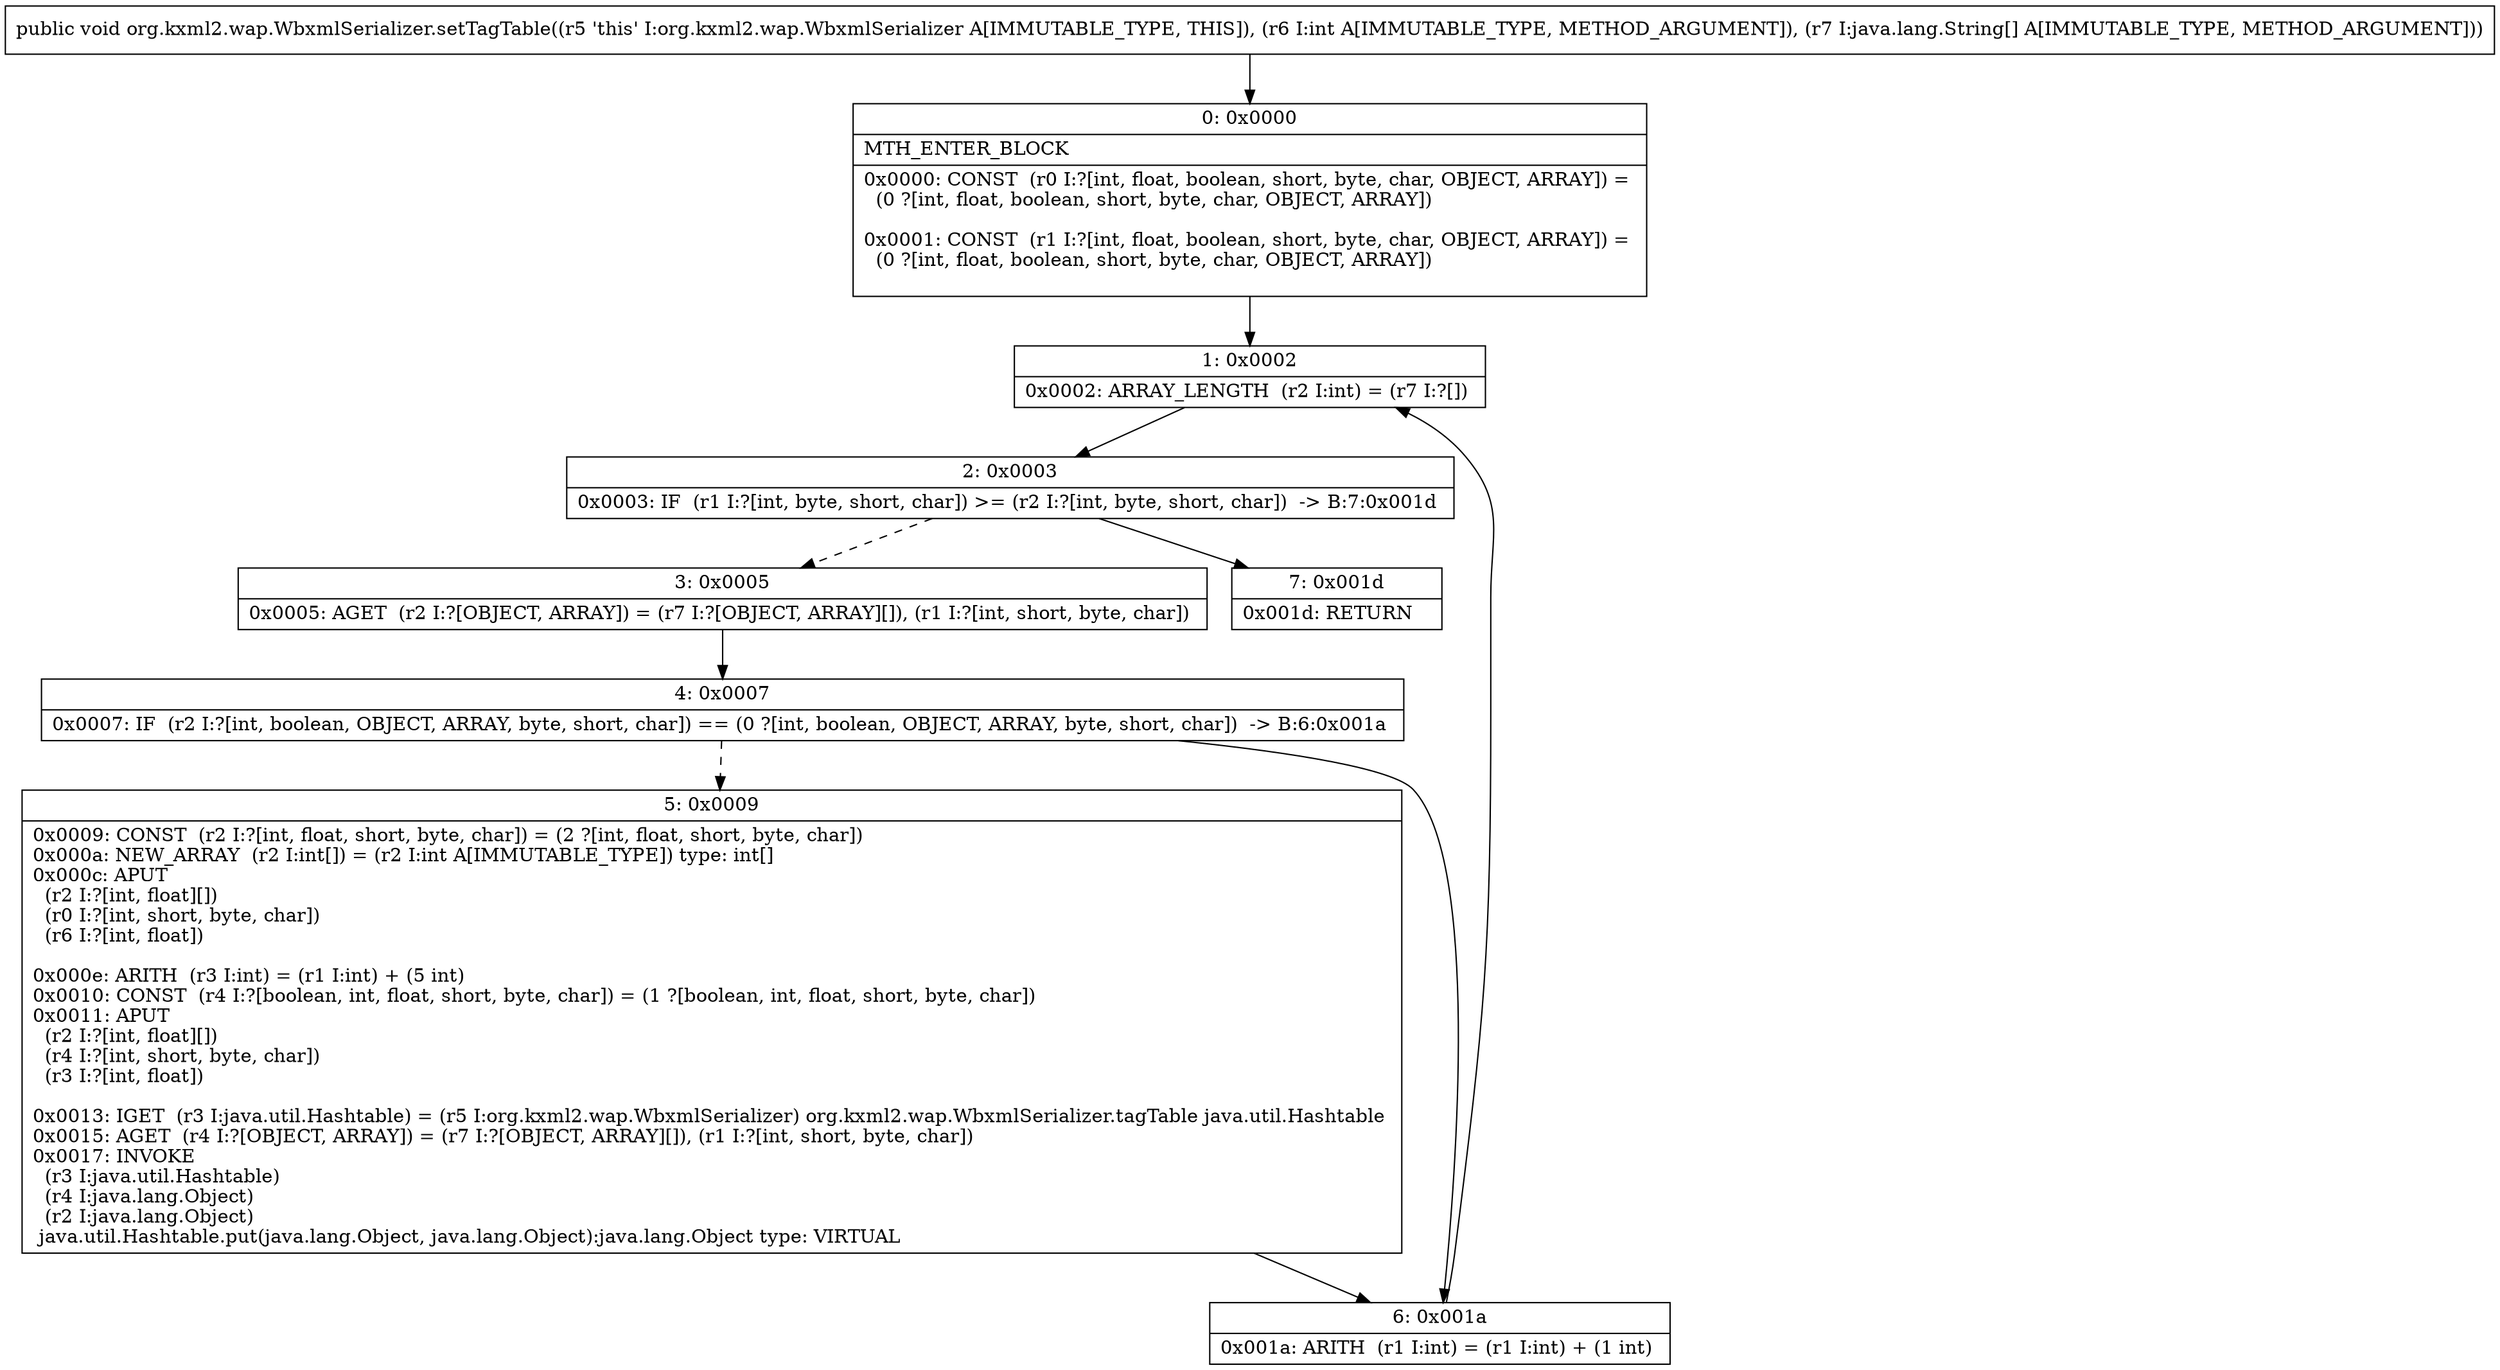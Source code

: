 digraph "CFG fororg.kxml2.wap.WbxmlSerializer.setTagTable(I[Ljava\/lang\/String;)V" {
Node_0 [shape=record,label="{0\:\ 0x0000|MTH_ENTER_BLOCK\l|0x0000: CONST  (r0 I:?[int, float, boolean, short, byte, char, OBJECT, ARRAY]) = \l  (0 ?[int, float, boolean, short, byte, char, OBJECT, ARRAY])\l \l0x0001: CONST  (r1 I:?[int, float, boolean, short, byte, char, OBJECT, ARRAY]) = \l  (0 ?[int, float, boolean, short, byte, char, OBJECT, ARRAY])\l \l}"];
Node_1 [shape=record,label="{1\:\ 0x0002|0x0002: ARRAY_LENGTH  (r2 I:int) = (r7 I:?[]) \l}"];
Node_2 [shape=record,label="{2\:\ 0x0003|0x0003: IF  (r1 I:?[int, byte, short, char]) \>= (r2 I:?[int, byte, short, char])  \-\> B:7:0x001d \l}"];
Node_3 [shape=record,label="{3\:\ 0x0005|0x0005: AGET  (r2 I:?[OBJECT, ARRAY]) = (r7 I:?[OBJECT, ARRAY][]), (r1 I:?[int, short, byte, char]) \l}"];
Node_4 [shape=record,label="{4\:\ 0x0007|0x0007: IF  (r2 I:?[int, boolean, OBJECT, ARRAY, byte, short, char]) == (0 ?[int, boolean, OBJECT, ARRAY, byte, short, char])  \-\> B:6:0x001a \l}"];
Node_5 [shape=record,label="{5\:\ 0x0009|0x0009: CONST  (r2 I:?[int, float, short, byte, char]) = (2 ?[int, float, short, byte, char]) \l0x000a: NEW_ARRAY  (r2 I:int[]) = (r2 I:int A[IMMUTABLE_TYPE]) type: int[] \l0x000c: APUT  \l  (r2 I:?[int, float][])\l  (r0 I:?[int, short, byte, char])\l  (r6 I:?[int, float])\l \l0x000e: ARITH  (r3 I:int) = (r1 I:int) + (5 int) \l0x0010: CONST  (r4 I:?[boolean, int, float, short, byte, char]) = (1 ?[boolean, int, float, short, byte, char]) \l0x0011: APUT  \l  (r2 I:?[int, float][])\l  (r4 I:?[int, short, byte, char])\l  (r3 I:?[int, float])\l \l0x0013: IGET  (r3 I:java.util.Hashtable) = (r5 I:org.kxml2.wap.WbxmlSerializer) org.kxml2.wap.WbxmlSerializer.tagTable java.util.Hashtable \l0x0015: AGET  (r4 I:?[OBJECT, ARRAY]) = (r7 I:?[OBJECT, ARRAY][]), (r1 I:?[int, short, byte, char]) \l0x0017: INVOKE  \l  (r3 I:java.util.Hashtable)\l  (r4 I:java.lang.Object)\l  (r2 I:java.lang.Object)\l java.util.Hashtable.put(java.lang.Object, java.lang.Object):java.lang.Object type: VIRTUAL \l}"];
Node_6 [shape=record,label="{6\:\ 0x001a|0x001a: ARITH  (r1 I:int) = (r1 I:int) + (1 int) \l}"];
Node_7 [shape=record,label="{7\:\ 0x001d|0x001d: RETURN   \l}"];
MethodNode[shape=record,label="{public void org.kxml2.wap.WbxmlSerializer.setTagTable((r5 'this' I:org.kxml2.wap.WbxmlSerializer A[IMMUTABLE_TYPE, THIS]), (r6 I:int A[IMMUTABLE_TYPE, METHOD_ARGUMENT]), (r7 I:java.lang.String[] A[IMMUTABLE_TYPE, METHOD_ARGUMENT])) }"];
MethodNode -> Node_0;
Node_0 -> Node_1;
Node_1 -> Node_2;
Node_2 -> Node_3[style=dashed];
Node_2 -> Node_7;
Node_3 -> Node_4;
Node_4 -> Node_5[style=dashed];
Node_4 -> Node_6;
Node_5 -> Node_6;
Node_6 -> Node_1;
}

